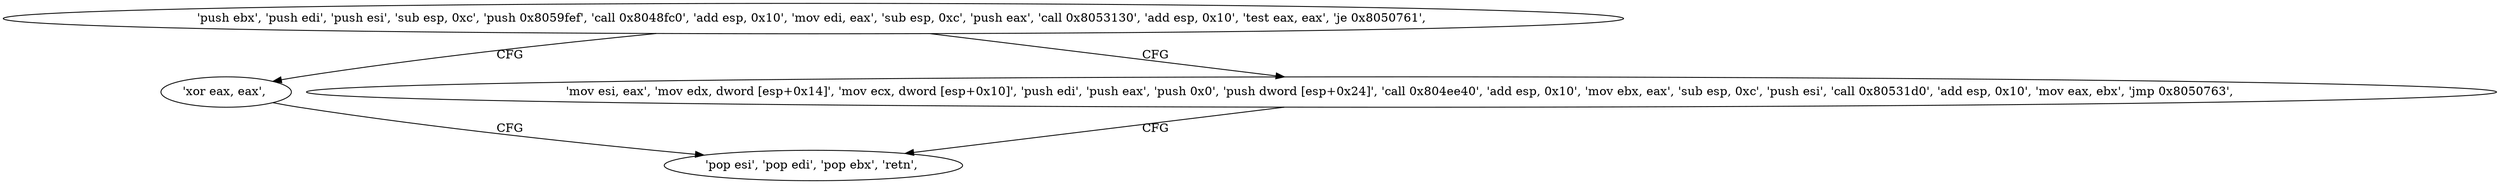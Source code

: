 digraph "func" {
"134547216" [label = "'push ebx', 'push edi', 'push esi', 'sub esp, 0xc', 'push 0x8059fef', 'call 0x8048fc0', 'add esp, 0x10', 'mov edi, eax', 'sub esp, 0xc', 'push eax', 'call 0x8053130', 'add esp, 0x10', 'test eax, eax', 'je 0x8050761', " ]
"134547297" [label = "'xor eax, eax', " ]
"134547253" [label = "'mov esi, eax', 'mov edx, dword [esp+0x14]', 'mov ecx, dword [esp+0x10]', 'push edi', 'push eax', 'push 0x0', 'push dword [esp+0x24]', 'call 0x804ee40', 'add esp, 0x10', 'mov ebx, eax', 'sub esp, 0xc', 'push esi', 'call 0x80531d0', 'add esp, 0x10', 'mov eax, ebx', 'jmp 0x8050763', " ]
"134547299" [label = "'pop esi', 'pop edi', 'pop ebx', 'retn', " ]
"134547216" -> "134547297" [ label = "CFG" ]
"134547216" -> "134547253" [ label = "CFG" ]
"134547297" -> "134547299" [ label = "CFG" ]
"134547253" -> "134547299" [ label = "CFG" ]
}
